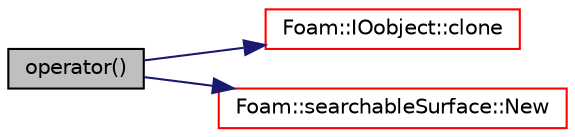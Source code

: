 digraph "operator()"
{
  bgcolor="transparent";
  edge [fontname="Helvetica",fontsize="10",labelfontname="Helvetica",labelfontsize="10"];
  node [fontname="Helvetica",fontsize="10",shape=record];
  rankdir="LR";
  Node1 [label="operator()",height=0.2,width=0.4,color="black", fillcolor="grey75", style="filled", fontcolor="black"];
  Node1 -> Node2 [color="midnightblue",fontsize="10",style="solid",fontname="Helvetica"];
  Node2 [label="Foam::IOobject::clone",height=0.2,width=0.4,color="red",URL="$a01195.html#a4709e9cad52d9b499879bbcb101b6453",tooltip="Clone. "];
  Node1 -> Node3 [color="midnightblue",fontsize="10",style="solid",fontname="Helvetica"];
  Node3 [label="Foam::searchableSurface::New",height=0.2,width=0.4,color="red",URL="$a02331.html#a9dee63d319c83c226c226575d5f61084",tooltip="Return a reference to the selected searchableSurface. "];
}
